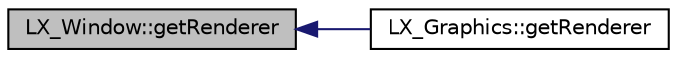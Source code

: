 digraph "LX_Window::getRenderer"
{
  edge [fontname="Helvetica",fontsize="10",labelfontname="Helvetica",labelfontsize="10"];
  node [fontname="Helvetica",fontsize="10",shape=record];
  rankdir="LR";
  Node1 [label="LX_Window::getRenderer",height=0.2,width=0.4,color="black", fillcolor="grey75", style="filled" fontcolor="black"];
  Node1 -> Node2 [dir="back",color="midnightblue",fontsize="10",style="solid",fontname="Helvetica"];
  Node2 [label="LX_Graphics::getRenderer",height=0.2,width=0.4,color="black", fillcolor="white", style="filled",URL="$class_l_x___graphics.html#a1e0a84bdba755598cab0a7846a6b37df"];
}
